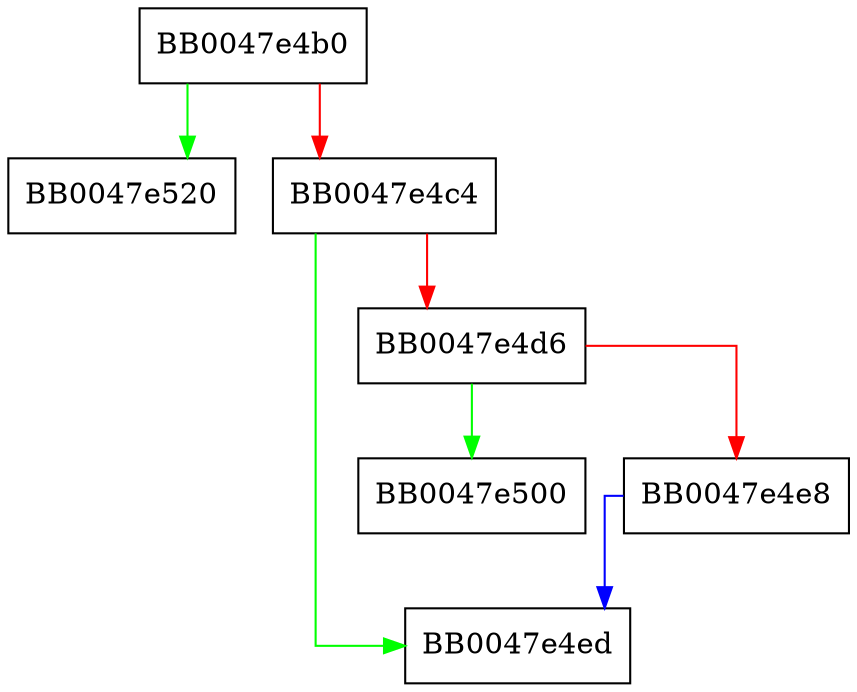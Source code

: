 digraph ssl_cert_set1_chain {
  node [shape="box"];
  graph [splines=ortho];
  BB0047e4b0 -> BB0047e520 [color="green"];
  BB0047e4b0 -> BB0047e4c4 [color="red"];
  BB0047e4c4 -> BB0047e4ed [color="green"];
  BB0047e4c4 -> BB0047e4d6 [color="red"];
  BB0047e4d6 -> BB0047e500 [color="green"];
  BB0047e4d6 -> BB0047e4e8 [color="red"];
  BB0047e4e8 -> BB0047e4ed [color="blue"];
}